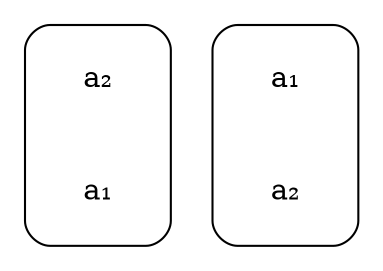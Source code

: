 digraph {
    rankdir=LR
    node[shape=plaintext]

    subgraph cluster_0  {
        style=rounded
        a2[label="a₂"]
        a1[label="a₁"]
    }

    a2 -> b1[style=invis]
    a1 -> b2[style=invis]

    subgraph cluster_1  {
        style=rounded
        b1[label="a₁"]
        b2[label="a₂"]
    }
}

